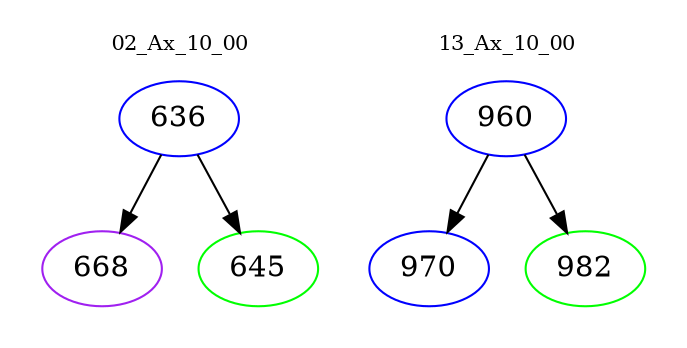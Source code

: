 digraph{
subgraph cluster_0 {
color = white
label = "02_Ax_10_00";
fontsize=10;
T0_636 [label="636", color="blue"]
T0_636 -> T0_668 [color="black"]
T0_668 [label="668", color="purple"]
T0_636 -> T0_645 [color="black"]
T0_645 [label="645", color="green"]
}
subgraph cluster_1 {
color = white
label = "13_Ax_10_00";
fontsize=10;
T1_960 [label="960", color="blue"]
T1_960 -> T1_970 [color="black"]
T1_970 [label="970", color="blue"]
T1_960 -> T1_982 [color="black"]
T1_982 [label="982", color="green"]
}
}
